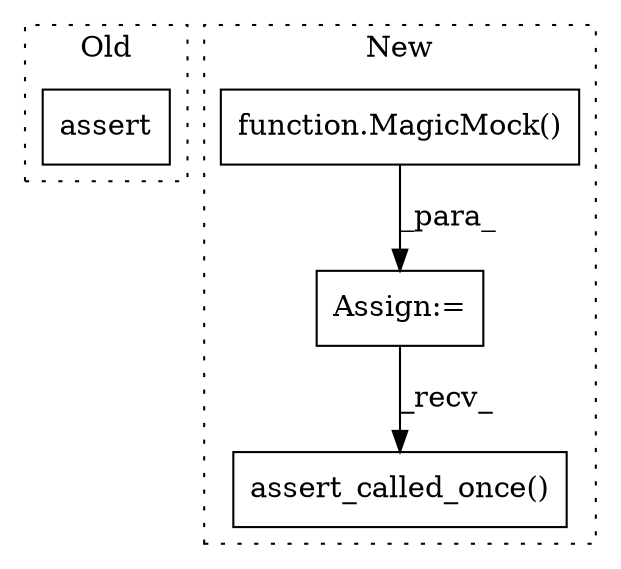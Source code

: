 digraph G {
subgraph cluster0 {
1 [label="assert" a="65" s="7561" l="7" shape="box"];
label = "Old";
style="dotted";
}
subgraph cluster1 {
2 [label="function.MagicMock()" a="75" s="9265" l="11" shape="box"];
3 [label="Assign:=" a="68" s="9262" l="3" shape="box"];
4 [label="assert_called_once()" a="75" s="9493" l="37" shape="box"];
label = "New";
style="dotted";
}
2 -> 3 [label="_para_"];
3 -> 4 [label="_recv_"];
}